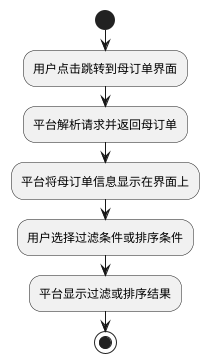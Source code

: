 @startuml
''' Layout
start
:用户点击跳转到母订单界面;
:平台解析请求并返回母订单;
:平台将母订单信息显示在界面上;
:用户选择过滤条件或排序条件;
:平台显示过滤或排序结果;
stop
@enduml